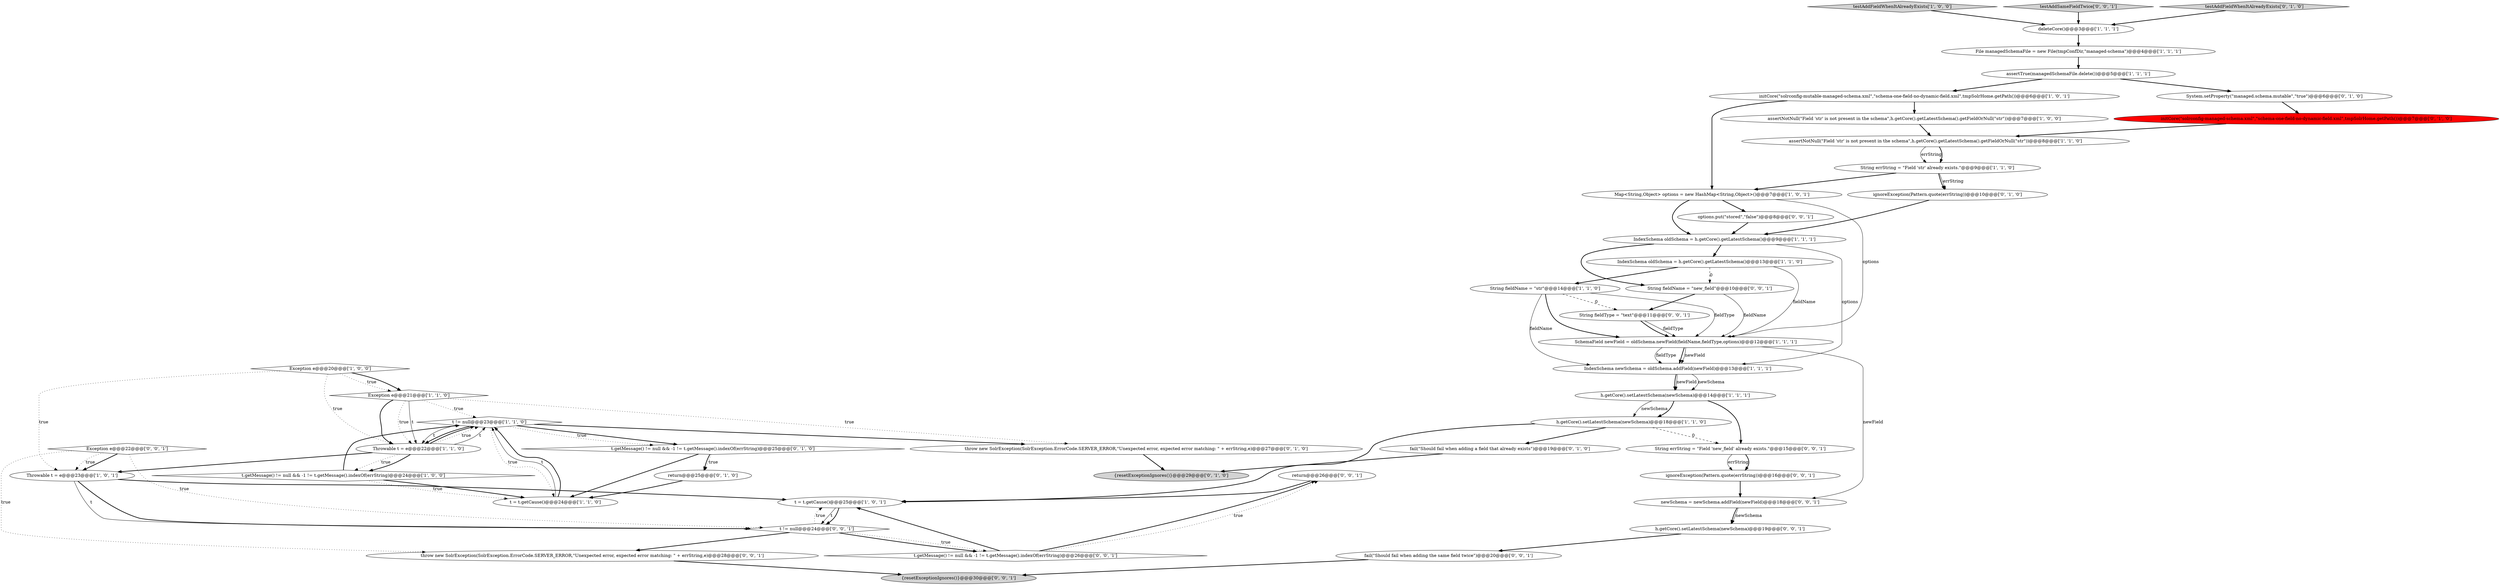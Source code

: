 digraph {
33 [style = filled, label = "return@@@26@@@['0', '0', '1']", fillcolor = white, shape = ellipse image = "AAA0AAABBB3BBB"];
2 [style = filled, label = "testAddFieldWhenItAlreadyExists['1', '0', '0']", fillcolor = lightgray, shape = diamond image = "AAA0AAABBB1BBB"];
23 [style = filled, label = "assertTrue(managedSchemaFile.delete())@@@5@@@['1', '1', '1']", fillcolor = white, shape = ellipse image = "AAA0AAABBB1BBB"];
18 [style = filled, label = "Map<String,Object> options = new HashMap<String,Object>()@@@7@@@['1', '0', '1']", fillcolor = white, shape = ellipse image = "AAA0AAABBB1BBB"];
26 [style = filled, label = "ignoreException(Pattern.quote(errString))@@@10@@@['0', '1', '0']", fillcolor = white, shape = ellipse image = "AAA0AAABBB2BBB"];
40 [style = filled, label = "testAddSameFieldTwice['0', '0', '1']", fillcolor = lightgray, shape = diamond image = "AAA0AAABBB3BBB"];
25 [style = filled, label = "initCore(\"solrconfig-managed-schema.xml\",\"schema-one-field-no-dynamic-field.xml\",tmpSolrHome.getPath())@@@7@@@['0', '1', '0']", fillcolor = red, shape = ellipse image = "AAA1AAABBB2BBB"];
12 [style = filled, label = "t != null@@@23@@@['1', '1', '0']", fillcolor = white, shape = diamond image = "AAA0AAABBB1BBB"];
16 [style = filled, label = "t = t.getCause()@@@25@@@['1', '0', '1']", fillcolor = white, shape = ellipse image = "AAA0AAABBB1BBB"];
28 [style = filled, label = "{resetExceptionIgnores()}@@@29@@@['0', '1', '0']", fillcolor = lightgray, shape = ellipse image = "AAA0AAABBB2BBB"];
32 [style = filled, label = "testAddFieldWhenItAlreadyExists['0', '1', '0']", fillcolor = lightgray, shape = diamond image = "AAA0AAABBB2BBB"];
5 [style = filled, label = "t.getMessage() != null && -1 != t.getMessage().indexOf(errString)@@@24@@@['1', '0', '0']", fillcolor = white, shape = diamond image = "AAA0AAABBB1BBB"];
47 [style = filled, label = "t != null@@@24@@@['0', '0', '1']", fillcolor = white, shape = diamond image = "AAA0AAABBB3BBB"];
30 [style = filled, label = "return@@@25@@@['0', '1', '0']", fillcolor = white, shape = ellipse image = "AAA0AAABBB2BBB"];
8 [style = filled, label = "h.getCore().setLatestSchema(newSchema)@@@14@@@['1', '1', '1']", fillcolor = white, shape = ellipse image = "AAA0AAABBB1BBB"];
41 [style = filled, label = "String fieldName = \"new_field\"@@@10@@@['0', '0', '1']", fillcolor = white, shape = ellipse image = "AAA0AAABBB3BBB"];
13 [style = filled, label = "t = t.getCause()@@@24@@@['1', '1', '0']", fillcolor = white, shape = ellipse image = "AAA0AAABBB1BBB"];
21 [style = filled, label = "File managedSchemaFile = new File(tmpConfDir,\"managed-schema\")@@@4@@@['1', '1', '1']", fillcolor = white, shape = ellipse image = "AAA0AAABBB1BBB"];
11 [style = filled, label = "Throwable t = e@@@22@@@['1', '1', '0']", fillcolor = white, shape = ellipse image = "AAA0AAABBB1BBB"];
22 [style = filled, label = "assertNotNull(\"Field 'str' is not present in the schema\",h.getCore().getLatestSchema().getFieldOrNull(\"str\"))@@@8@@@['1', '1', '0']", fillcolor = white, shape = ellipse image = "AAA0AAABBB1BBB"];
37 [style = filled, label = "String errString = \"Field 'new_field' already exists.\"@@@15@@@['0', '0', '1']", fillcolor = white, shape = ellipse image = "AAA0AAABBB3BBB"];
10 [style = filled, label = "deleteCore()@@@3@@@['1', '1', '1']", fillcolor = white, shape = ellipse image = "AAA0AAABBB1BBB"];
29 [style = filled, label = "t.getMessage() != null && -1 != t.getMessage().indexOf(errString)@@@25@@@['0', '1', '0']", fillcolor = white, shape = diamond image = "AAA0AAABBB2BBB"];
39 [style = filled, label = "throw new SolrException(SolrException.ErrorCode.SERVER_ERROR,\"Unexpected error, expected error matching: \" + errString,e)@@@28@@@['0', '0', '1']", fillcolor = white, shape = ellipse image = "AAA0AAABBB3BBB"];
38 [style = filled, label = "{resetExceptionIgnores()}@@@30@@@['0', '0', '1']", fillcolor = lightgray, shape = ellipse image = "AAA0AAABBB3BBB"];
43 [style = filled, label = "options.put(\"stored\",\"false\")@@@8@@@['0', '0', '1']", fillcolor = white, shape = ellipse image = "AAA0AAABBB3BBB"];
46 [style = filled, label = "newSchema = newSchema.addField(newField)@@@18@@@['0', '0', '1']", fillcolor = white, shape = ellipse image = "AAA0AAABBB3BBB"];
3 [style = filled, label = "String errString = \"Field 'str' already exists.\"@@@9@@@['1', '1', '0']", fillcolor = white, shape = ellipse image = "AAA0AAABBB1BBB"];
6 [style = filled, label = "String fieldName = \"str\"@@@14@@@['1', '1', '0']", fillcolor = white, shape = ellipse image = "AAA0AAABBB1BBB"];
31 [style = filled, label = "throw new SolrException(SolrException.ErrorCode.SERVER_ERROR,\"Unexpected error, expected error matching: \" + errString,e)@@@27@@@['0', '1', '0']", fillcolor = white, shape = ellipse image = "AAA0AAABBB2BBB"];
9 [style = filled, label = "IndexSchema oldSchema = h.getCore().getLatestSchema()@@@13@@@['1', '1', '0']", fillcolor = white, shape = ellipse image = "AAA0AAABBB1BBB"];
35 [style = filled, label = "h.getCore().setLatestSchema(newSchema)@@@19@@@['0', '0', '1']", fillcolor = white, shape = ellipse image = "AAA0AAABBB3BBB"];
17 [style = filled, label = "Throwable t = e@@@23@@@['1', '0', '1']", fillcolor = white, shape = ellipse image = "AAA0AAABBB1BBB"];
7 [style = filled, label = "h.getCore().setLatestSchema(newSchema)@@@18@@@['1', '1', '0']", fillcolor = white, shape = ellipse image = "AAA0AAABBB1BBB"];
0 [style = filled, label = "assertNotNull(\"Field 'str' is not present in the schema\",h.getCore().getLatestSchema().getFieldOrNull(\"str\"))@@@7@@@['1', '0', '0']", fillcolor = white, shape = ellipse image = "AAA0AAABBB1BBB"];
45 [style = filled, label = "t.getMessage() != null && -1 != t.getMessage().indexOf(errString)@@@26@@@['0', '0', '1']", fillcolor = white, shape = diamond image = "AAA0AAABBB3BBB"];
44 [style = filled, label = "String fieldType = \"text\"@@@11@@@['0', '0', '1']", fillcolor = white, shape = ellipse image = "AAA0AAABBB3BBB"];
15 [style = filled, label = "Exception e@@@20@@@['1', '0', '0']", fillcolor = white, shape = diamond image = "AAA0AAABBB1BBB"];
36 [style = filled, label = "fail(\"Should fail when adding the same field twice\")@@@20@@@['0', '0', '1']", fillcolor = white, shape = ellipse image = "AAA0AAABBB3BBB"];
20 [style = filled, label = "IndexSchema newSchema = oldSchema.addField(newField)@@@13@@@['1', '1', '1']", fillcolor = white, shape = ellipse image = "AAA0AAABBB1BBB"];
19 [style = filled, label = "initCore(\"solrconfig-mutable-managed-schema.xml\",\"schema-one-field-no-dynamic-field.xml\",tmpSolrHome.getPath())@@@6@@@['1', '0', '1']", fillcolor = white, shape = ellipse image = "AAA0AAABBB1BBB"];
24 [style = filled, label = "fail(\"Should fail when adding a field that already exists\")@@@19@@@['0', '1', '0']", fillcolor = white, shape = ellipse image = "AAA0AAABBB2BBB"];
14 [style = filled, label = "IndexSchema oldSchema = h.getCore().getLatestSchema()@@@9@@@['1', '1', '1']", fillcolor = white, shape = ellipse image = "AAA0AAABBB1BBB"];
42 [style = filled, label = "ignoreException(Pattern.quote(errString))@@@16@@@['0', '0', '1']", fillcolor = white, shape = ellipse image = "AAA0AAABBB3BBB"];
1 [style = filled, label = "Exception e@@@21@@@['1', '1', '0']", fillcolor = white, shape = diamond image = "AAA0AAABBB1BBB"];
4 [style = filled, label = "SchemaField newField = oldSchema.newField(fieldName,fieldType,options)@@@12@@@['1', '1', '1']", fillcolor = white, shape = ellipse image = "AAA0AAABBB1BBB"];
34 [style = filled, label = "Exception e@@@22@@@['0', '0', '1']", fillcolor = white, shape = diamond image = "AAA0AAABBB3BBB"];
27 [style = filled, label = "System.setProperty(\"managed.schema.mutable\",\"true\")@@@6@@@['0', '1', '0']", fillcolor = white, shape = ellipse image = "AAA0AAABBB2BBB"];
30->13 [style = bold, label=""];
25->22 [style = bold, label=""];
29->30 [style = bold, label=""];
22->3 [style = solid, label="errString"];
11->12 [style = dotted, label="true"];
45->33 [style = bold, label=""];
1->31 [style = dotted, label="true"];
9->6 [style = bold, label=""];
3->18 [style = bold, label=""];
5->13 [style = dotted, label="true"];
9->4 [style = solid, label="fieldName"];
13->12 [style = solid, label="t"];
34->17 [style = bold, label=""];
44->4 [style = solid, label="fieldType"];
7->16 [style = bold, label=""];
1->12 [style = dotted, label="true"];
39->38 [style = bold, label=""];
20->8 [style = solid, label="newField"];
12->11 [style = solid, label="t"];
14->9 [style = bold, label=""];
9->41 [style = dashed, label="0"];
27->25 [style = bold, label=""];
17->16 [style = bold, label=""];
1->11 [style = solid, label="t"];
24->28 [style = bold, label=""];
20->8 [style = solid, label="newSchema"];
19->18 [style = bold, label=""];
33->16 [style = bold, label=""];
42->46 [style = bold, label=""];
34->47 [style = dotted, label="true"];
4->20 [style = solid, label="fieldType"];
12->11 [style = bold, label=""];
26->14 [style = bold, label=""];
11->12 [style = bold, label=""];
11->5 [style = dotted, label="true"];
10->21 [style = bold, label=""];
47->39 [style = bold, label=""];
32->10 [style = bold, label=""];
1->11 [style = bold, label=""];
15->17 [style = dotted, label="true"];
6->4 [style = bold, label=""];
7->24 [style = bold, label=""];
20->8 [style = bold, label=""];
13->12 [style = bold, label=""];
12->29 [style = bold, label=""];
44->4 [style = bold, label=""];
11->17 [style = bold, label=""];
6->4 [style = solid, label="fieldType"];
31->28 [style = bold, label=""];
14->20 [style = solid, label="options"];
6->20 [style = solid, label="fieldName"];
12->31 [style = bold, label=""];
21->23 [style = bold, label=""];
8->7 [style = solid, label="newSchema"];
37->42 [style = solid, label="errString"];
3->26 [style = bold, label=""];
45->16 [style = bold, label=""];
3->26 [style = solid, label="errString"];
2->10 [style = bold, label=""];
19->0 [style = bold, label=""];
34->39 [style = dotted, label="true"];
11->12 [style = solid, label="t"];
11->5 [style = bold, label=""];
12->13 [style = dotted, label="true"];
43->14 [style = bold, label=""];
17->47 [style = solid, label="t"];
23->19 [style = bold, label=""];
5->13 [style = bold, label=""];
46->35 [style = bold, label=""];
4->20 [style = bold, label=""];
15->11 [style = dotted, label="true"];
47->45 [style = bold, label=""];
8->37 [style = bold, label=""];
16->47 [style = solid, label="t"];
14->41 [style = bold, label=""];
37->42 [style = bold, label=""];
15->1 [style = bold, label=""];
40->10 [style = bold, label=""];
23->27 [style = bold, label=""];
12->29 [style = dotted, label="true"];
16->47 [style = bold, label=""];
17->47 [style = bold, label=""];
1->11 [style = dotted, label="true"];
47->45 [style = dotted, label="true"];
4->20 [style = solid, label="newField"];
45->33 [style = dotted, label="true"];
46->35 [style = solid, label="newSchema"];
8->7 [style = bold, label=""];
22->3 [style = bold, label=""];
18->4 [style = solid, label="options"];
4->46 [style = solid, label="newField"];
18->43 [style = bold, label=""];
5->12 [style = bold, label=""];
34->17 [style = dotted, label="true"];
15->1 [style = dotted, label="true"];
47->16 [style = dotted, label="true"];
0->22 [style = bold, label=""];
29->30 [style = dotted, label="true"];
7->37 [style = dashed, label="0"];
41->4 [style = solid, label="fieldName"];
36->38 [style = bold, label=""];
35->36 [style = bold, label=""];
41->44 [style = bold, label=""];
18->14 [style = bold, label=""];
6->44 [style = dashed, label="0"];
29->13 [style = bold, label=""];
}
